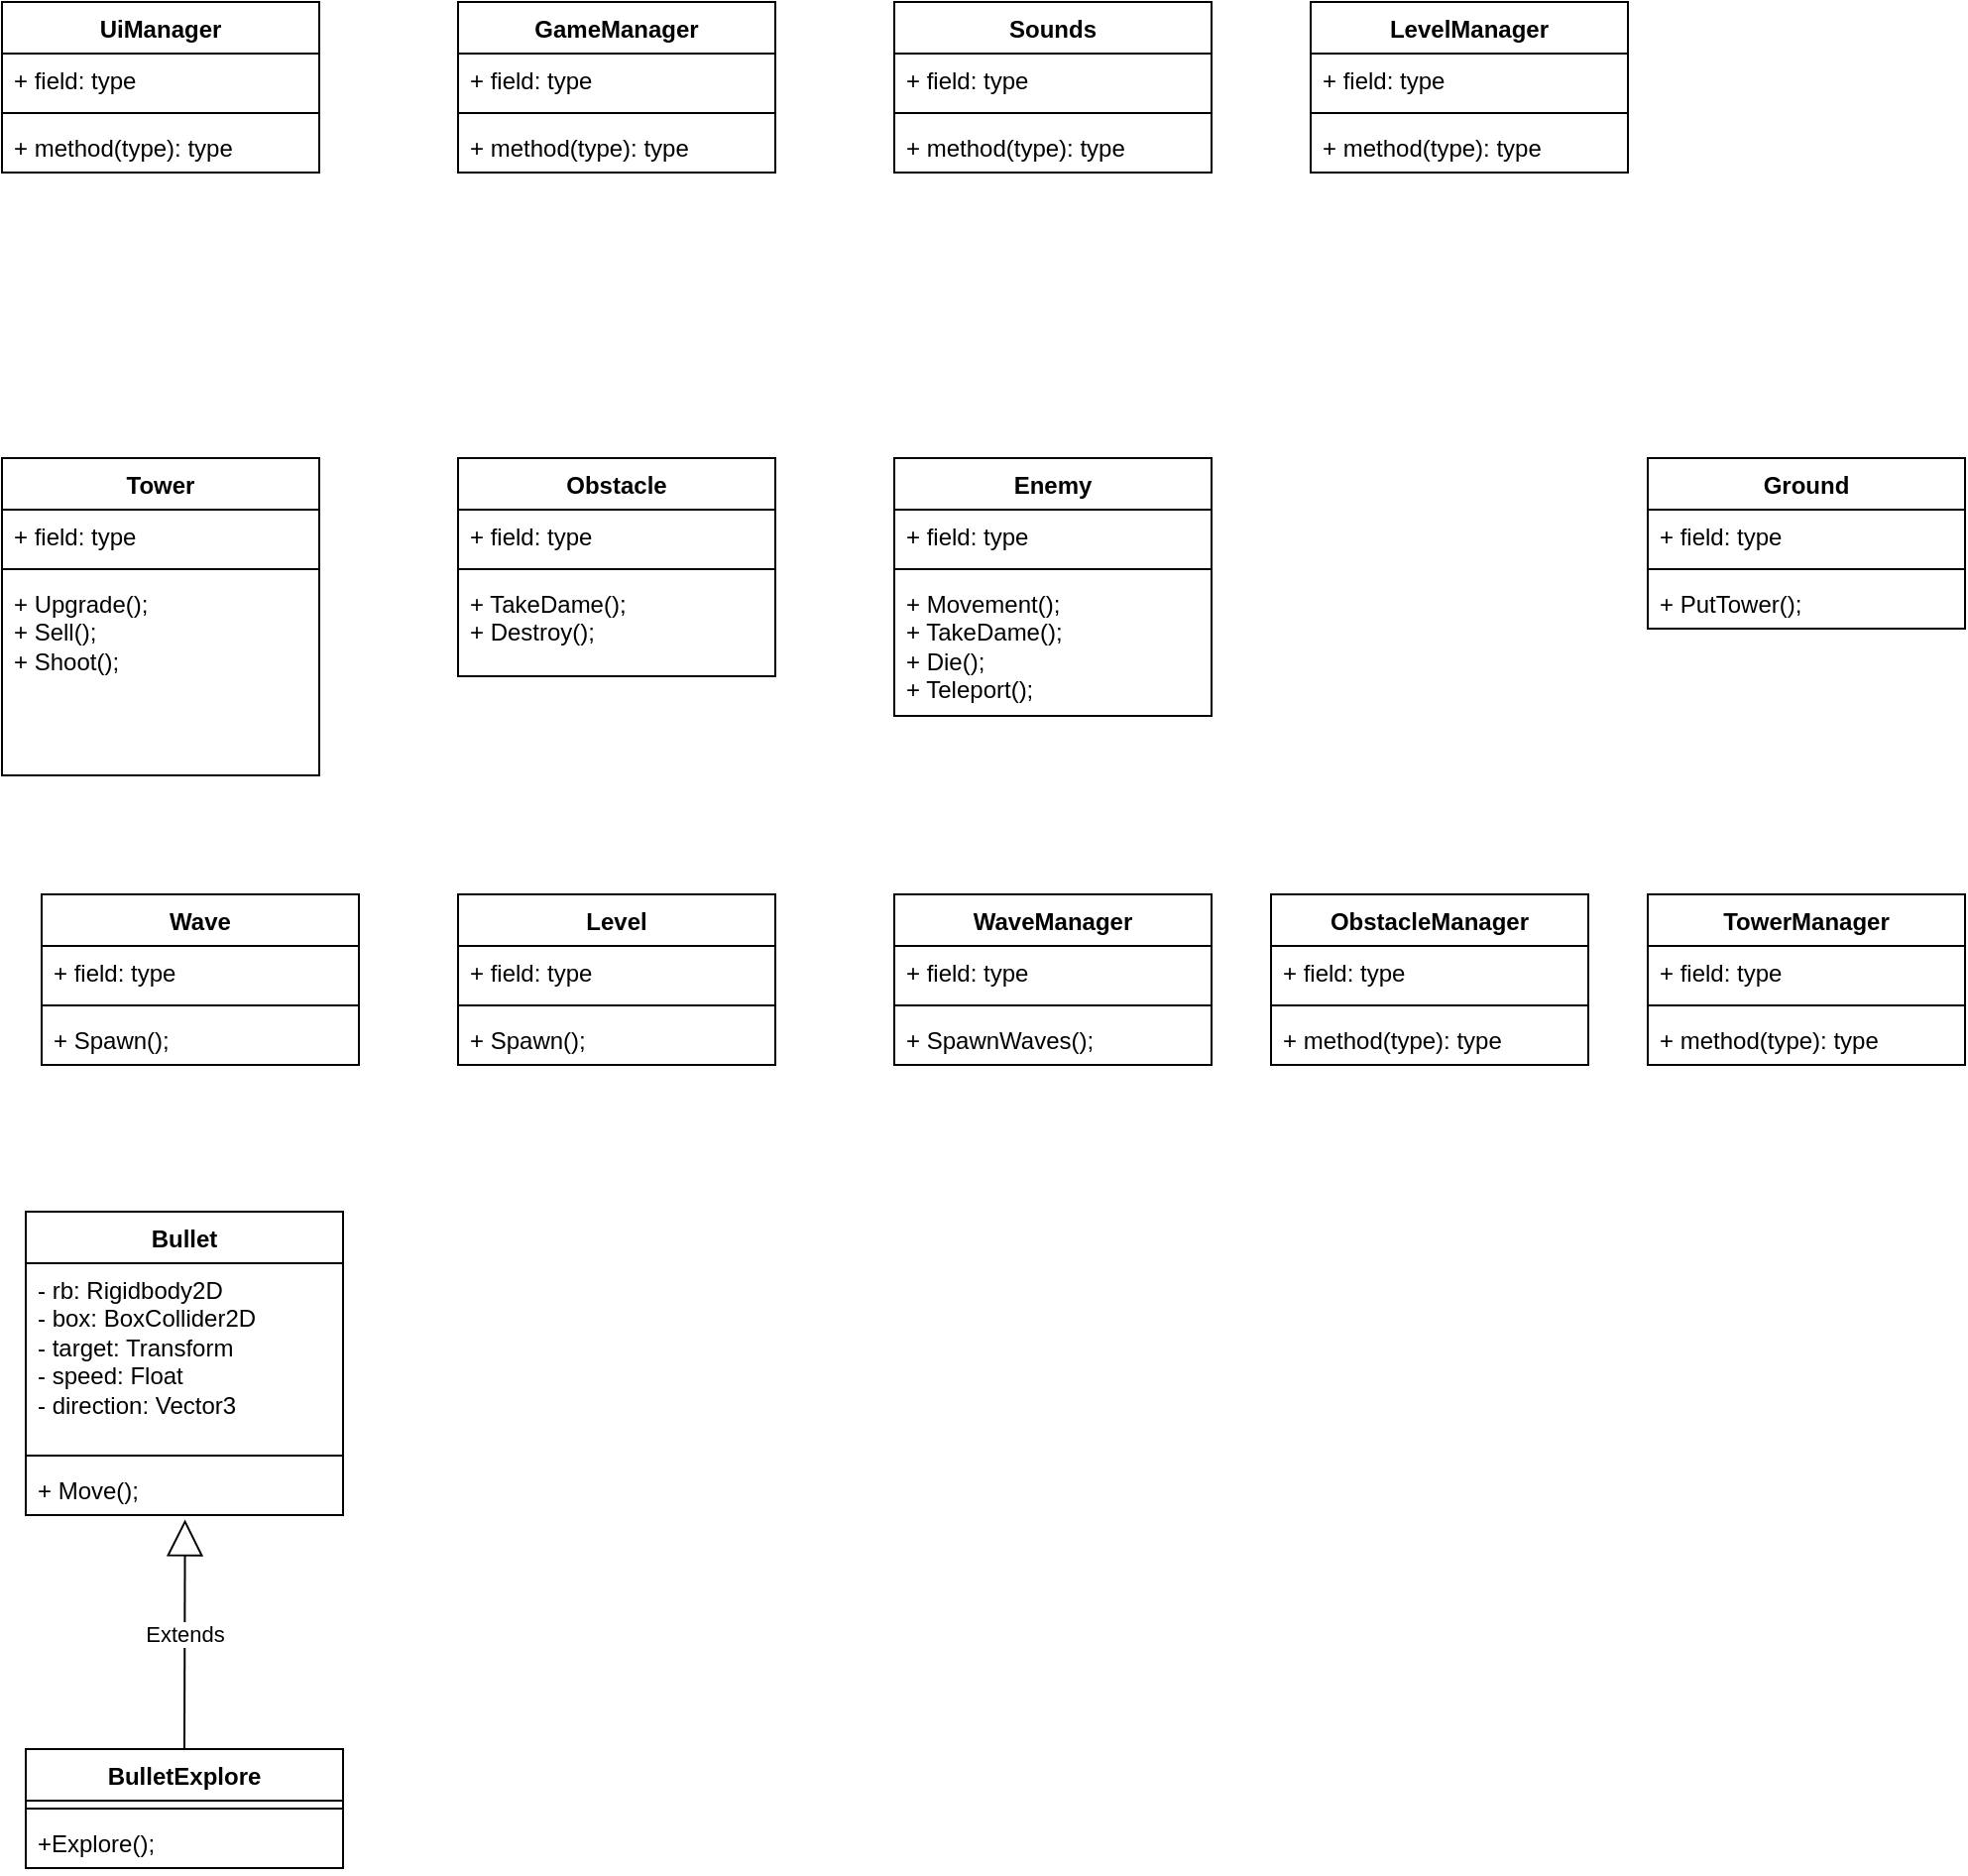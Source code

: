 <mxfile version="24.1.0" type="device">
  <diagram name="Page-1" id="a7904f86-f2b4-8e86-fa97-74104820619b">
    <mxGraphModel dx="1290" dy="629" grid="0" gridSize="10" guides="1" tooltips="1" connect="1" arrows="1" fold="1" page="0" pageScale="1" pageWidth="1100" pageHeight="850" background="none" math="0" shadow="0">
      <root>
        <mxCell id="0" />
        <mxCell id="1" parent="0" />
        <mxCell id="axFNZj79G1-fZS_N3D02-1" value="Tower" style="swimlane;fontStyle=1;align=center;verticalAlign=top;childLayout=stackLayout;horizontal=1;startSize=26;horizontalStack=0;resizeParent=1;resizeParentMax=0;resizeLast=0;collapsible=1;marginBottom=0;whiteSpace=wrap;html=1;" parent="1" vertex="1">
          <mxGeometry x="40" y="300" width="160" height="160" as="geometry" />
        </mxCell>
        <mxCell id="axFNZj79G1-fZS_N3D02-2" value="+ field: type" style="text;strokeColor=none;fillColor=none;align=left;verticalAlign=top;spacingLeft=4;spacingRight=4;overflow=hidden;rotatable=0;points=[[0,0.5],[1,0.5]];portConstraint=eastwest;whiteSpace=wrap;html=1;" parent="axFNZj79G1-fZS_N3D02-1" vertex="1">
          <mxGeometry y="26" width="160" height="26" as="geometry" />
        </mxCell>
        <mxCell id="axFNZj79G1-fZS_N3D02-3" value="" style="line;strokeWidth=1;fillColor=none;align=left;verticalAlign=middle;spacingTop=-1;spacingLeft=3;spacingRight=3;rotatable=0;labelPosition=right;points=[];portConstraint=eastwest;strokeColor=inherit;" parent="axFNZj79G1-fZS_N3D02-1" vertex="1">
          <mxGeometry y="52" width="160" height="8" as="geometry" />
        </mxCell>
        <mxCell id="axFNZj79G1-fZS_N3D02-4" value="+ Upgrade();&lt;br&gt;+ Sell();&lt;br&gt;+ Shoot();" style="text;strokeColor=none;fillColor=none;align=left;verticalAlign=top;spacingLeft=4;spacingRight=4;overflow=hidden;rotatable=0;points=[[0,0.5],[1,0.5]];portConstraint=eastwest;whiteSpace=wrap;html=1;" parent="axFNZj79G1-fZS_N3D02-1" vertex="1">
          <mxGeometry y="60" width="160" height="100" as="geometry" />
        </mxCell>
        <mxCell id="axFNZj79G1-fZS_N3D02-6" value="Obstacle" style="swimlane;fontStyle=1;align=center;verticalAlign=top;childLayout=stackLayout;horizontal=1;startSize=26;horizontalStack=0;resizeParent=1;resizeParentMax=0;resizeLast=0;collapsible=1;marginBottom=0;whiteSpace=wrap;html=1;" parent="1" vertex="1">
          <mxGeometry x="270" y="300" width="160" height="110" as="geometry" />
        </mxCell>
        <mxCell id="axFNZj79G1-fZS_N3D02-7" value="+ field: type" style="text;strokeColor=none;fillColor=none;align=left;verticalAlign=top;spacingLeft=4;spacingRight=4;overflow=hidden;rotatable=0;points=[[0,0.5],[1,0.5]];portConstraint=eastwest;whiteSpace=wrap;html=1;" parent="axFNZj79G1-fZS_N3D02-6" vertex="1">
          <mxGeometry y="26" width="160" height="26" as="geometry" />
        </mxCell>
        <mxCell id="axFNZj79G1-fZS_N3D02-8" value="" style="line;strokeWidth=1;fillColor=none;align=left;verticalAlign=middle;spacingTop=-1;spacingLeft=3;spacingRight=3;rotatable=0;labelPosition=right;points=[];portConstraint=eastwest;strokeColor=inherit;" parent="axFNZj79G1-fZS_N3D02-6" vertex="1">
          <mxGeometry y="52" width="160" height="8" as="geometry" />
        </mxCell>
        <mxCell id="axFNZj79G1-fZS_N3D02-9" value="+ TakeDame();&lt;br&gt;+ Destroy();" style="text;strokeColor=none;fillColor=none;align=left;verticalAlign=top;spacingLeft=4;spacingRight=4;overflow=hidden;rotatable=0;points=[[0,0.5],[1,0.5]];portConstraint=eastwest;whiteSpace=wrap;html=1;" parent="axFNZj79G1-fZS_N3D02-6" vertex="1">
          <mxGeometry y="60" width="160" height="50" as="geometry" />
        </mxCell>
        <mxCell id="axFNZj79G1-fZS_N3D02-10" value="Sounds" style="swimlane;fontStyle=1;align=center;verticalAlign=top;childLayout=stackLayout;horizontal=1;startSize=26;horizontalStack=0;resizeParent=1;resizeParentMax=0;resizeLast=0;collapsible=1;marginBottom=0;whiteSpace=wrap;html=1;" parent="1" vertex="1">
          <mxGeometry x="490" y="70" width="160" height="86" as="geometry" />
        </mxCell>
        <mxCell id="axFNZj79G1-fZS_N3D02-11" value="+ field: type" style="text;strokeColor=none;fillColor=none;align=left;verticalAlign=top;spacingLeft=4;spacingRight=4;overflow=hidden;rotatable=0;points=[[0,0.5],[1,0.5]];portConstraint=eastwest;whiteSpace=wrap;html=1;" parent="axFNZj79G1-fZS_N3D02-10" vertex="1">
          <mxGeometry y="26" width="160" height="26" as="geometry" />
        </mxCell>
        <mxCell id="axFNZj79G1-fZS_N3D02-12" value="" style="line;strokeWidth=1;fillColor=none;align=left;verticalAlign=middle;spacingTop=-1;spacingLeft=3;spacingRight=3;rotatable=0;labelPosition=right;points=[];portConstraint=eastwest;strokeColor=inherit;" parent="axFNZj79G1-fZS_N3D02-10" vertex="1">
          <mxGeometry y="52" width="160" height="8" as="geometry" />
        </mxCell>
        <mxCell id="axFNZj79G1-fZS_N3D02-13" value="+ method(type): type" style="text;strokeColor=none;fillColor=none;align=left;verticalAlign=top;spacingLeft=4;spacingRight=4;overflow=hidden;rotatable=0;points=[[0,0.5],[1,0.5]];portConstraint=eastwest;whiteSpace=wrap;html=1;" parent="axFNZj79G1-fZS_N3D02-10" vertex="1">
          <mxGeometry y="60" width="160" height="26" as="geometry" />
        </mxCell>
        <mxCell id="axFNZj79G1-fZS_N3D02-14" value="UiManager" style="swimlane;fontStyle=1;align=center;verticalAlign=top;childLayout=stackLayout;horizontal=1;startSize=26;horizontalStack=0;resizeParent=1;resizeParentMax=0;resizeLast=0;collapsible=1;marginBottom=0;whiteSpace=wrap;html=1;" parent="1" vertex="1">
          <mxGeometry x="40" y="70" width="160" height="86" as="geometry" />
        </mxCell>
        <mxCell id="axFNZj79G1-fZS_N3D02-15" value="+ field: type" style="text;strokeColor=none;fillColor=none;align=left;verticalAlign=top;spacingLeft=4;spacingRight=4;overflow=hidden;rotatable=0;points=[[0,0.5],[1,0.5]];portConstraint=eastwest;whiteSpace=wrap;html=1;" parent="axFNZj79G1-fZS_N3D02-14" vertex="1">
          <mxGeometry y="26" width="160" height="26" as="geometry" />
        </mxCell>
        <mxCell id="axFNZj79G1-fZS_N3D02-16" value="" style="line;strokeWidth=1;fillColor=none;align=left;verticalAlign=middle;spacingTop=-1;spacingLeft=3;spacingRight=3;rotatable=0;labelPosition=right;points=[];portConstraint=eastwest;strokeColor=inherit;" parent="axFNZj79G1-fZS_N3D02-14" vertex="1">
          <mxGeometry y="52" width="160" height="8" as="geometry" />
        </mxCell>
        <mxCell id="axFNZj79G1-fZS_N3D02-17" value="+ method(type): type" style="text;strokeColor=none;fillColor=none;align=left;verticalAlign=top;spacingLeft=4;spacingRight=4;overflow=hidden;rotatable=0;points=[[0,0.5],[1,0.5]];portConstraint=eastwest;whiteSpace=wrap;html=1;" parent="axFNZj79G1-fZS_N3D02-14" vertex="1">
          <mxGeometry y="60" width="160" height="26" as="geometry" />
        </mxCell>
        <mxCell id="axFNZj79G1-fZS_N3D02-18" value="GameManager" style="swimlane;fontStyle=1;align=center;verticalAlign=top;childLayout=stackLayout;horizontal=1;startSize=26;horizontalStack=0;resizeParent=1;resizeParentMax=0;resizeLast=0;collapsible=1;marginBottom=0;whiteSpace=wrap;html=1;" parent="1" vertex="1">
          <mxGeometry x="270" y="70" width="160" height="86" as="geometry" />
        </mxCell>
        <mxCell id="axFNZj79G1-fZS_N3D02-19" value="+ field: type" style="text;strokeColor=none;fillColor=none;align=left;verticalAlign=top;spacingLeft=4;spacingRight=4;overflow=hidden;rotatable=0;points=[[0,0.5],[1,0.5]];portConstraint=eastwest;whiteSpace=wrap;html=1;" parent="axFNZj79G1-fZS_N3D02-18" vertex="1">
          <mxGeometry y="26" width="160" height="26" as="geometry" />
        </mxCell>
        <mxCell id="axFNZj79G1-fZS_N3D02-20" value="" style="line;strokeWidth=1;fillColor=none;align=left;verticalAlign=middle;spacingTop=-1;spacingLeft=3;spacingRight=3;rotatable=0;labelPosition=right;points=[];portConstraint=eastwest;strokeColor=inherit;" parent="axFNZj79G1-fZS_N3D02-18" vertex="1">
          <mxGeometry y="52" width="160" height="8" as="geometry" />
        </mxCell>
        <mxCell id="axFNZj79G1-fZS_N3D02-21" value="+ method(type): type" style="text;strokeColor=none;fillColor=none;align=left;verticalAlign=top;spacingLeft=4;spacingRight=4;overflow=hidden;rotatable=0;points=[[0,0.5],[1,0.5]];portConstraint=eastwest;whiteSpace=wrap;html=1;" parent="axFNZj79G1-fZS_N3D02-18" vertex="1">
          <mxGeometry y="60" width="160" height="26" as="geometry" />
        </mxCell>
        <mxCell id="axFNZj79G1-fZS_N3D02-22" value="Enemy" style="swimlane;fontStyle=1;align=center;verticalAlign=top;childLayout=stackLayout;horizontal=1;startSize=26;horizontalStack=0;resizeParent=1;resizeParentMax=0;resizeLast=0;collapsible=1;marginBottom=0;whiteSpace=wrap;html=1;" parent="1" vertex="1">
          <mxGeometry x="490" y="300" width="160" height="130" as="geometry" />
        </mxCell>
        <mxCell id="axFNZj79G1-fZS_N3D02-23" value="+ field: type" style="text;strokeColor=none;fillColor=none;align=left;verticalAlign=top;spacingLeft=4;spacingRight=4;overflow=hidden;rotatable=0;points=[[0,0.5],[1,0.5]];portConstraint=eastwest;whiteSpace=wrap;html=1;" parent="axFNZj79G1-fZS_N3D02-22" vertex="1">
          <mxGeometry y="26" width="160" height="26" as="geometry" />
        </mxCell>
        <mxCell id="axFNZj79G1-fZS_N3D02-24" value="" style="line;strokeWidth=1;fillColor=none;align=left;verticalAlign=middle;spacingTop=-1;spacingLeft=3;spacingRight=3;rotatable=0;labelPosition=right;points=[];portConstraint=eastwest;strokeColor=inherit;" parent="axFNZj79G1-fZS_N3D02-22" vertex="1">
          <mxGeometry y="52" width="160" height="8" as="geometry" />
        </mxCell>
        <mxCell id="axFNZj79G1-fZS_N3D02-25" value="+ Movement();&lt;br&gt;+ TakeDame();&lt;br&gt;+ Die();&lt;br&gt;+ Teleport();" style="text;strokeColor=none;fillColor=none;align=left;verticalAlign=top;spacingLeft=4;spacingRight=4;overflow=hidden;rotatable=0;points=[[0,0.5],[1,0.5]];portConstraint=eastwest;whiteSpace=wrap;html=1;" parent="axFNZj79G1-fZS_N3D02-22" vertex="1">
          <mxGeometry y="60" width="160" height="70" as="geometry" />
        </mxCell>
        <mxCell id="axFNZj79G1-fZS_N3D02-27" value="LevelManager" style="swimlane;fontStyle=1;align=center;verticalAlign=top;childLayout=stackLayout;horizontal=1;startSize=26;horizontalStack=0;resizeParent=1;resizeParentMax=0;resizeLast=0;collapsible=1;marginBottom=0;whiteSpace=wrap;html=1;" parent="1" vertex="1">
          <mxGeometry x="700" y="70" width="160" height="86" as="geometry" />
        </mxCell>
        <mxCell id="axFNZj79G1-fZS_N3D02-28" value="+ field: type" style="text;strokeColor=none;fillColor=none;align=left;verticalAlign=top;spacingLeft=4;spacingRight=4;overflow=hidden;rotatable=0;points=[[0,0.5],[1,0.5]];portConstraint=eastwest;whiteSpace=wrap;html=1;" parent="axFNZj79G1-fZS_N3D02-27" vertex="1">
          <mxGeometry y="26" width="160" height="26" as="geometry" />
        </mxCell>
        <mxCell id="axFNZj79G1-fZS_N3D02-29" value="" style="line;strokeWidth=1;fillColor=none;align=left;verticalAlign=middle;spacingTop=-1;spacingLeft=3;spacingRight=3;rotatable=0;labelPosition=right;points=[];portConstraint=eastwest;strokeColor=inherit;" parent="axFNZj79G1-fZS_N3D02-27" vertex="1">
          <mxGeometry y="52" width="160" height="8" as="geometry" />
        </mxCell>
        <mxCell id="axFNZj79G1-fZS_N3D02-30" value="+ method(type): type" style="text;strokeColor=none;fillColor=none;align=left;verticalAlign=top;spacingLeft=4;spacingRight=4;overflow=hidden;rotatable=0;points=[[0,0.5],[1,0.5]];portConstraint=eastwest;whiteSpace=wrap;html=1;" parent="axFNZj79G1-fZS_N3D02-27" vertex="1">
          <mxGeometry y="60" width="160" height="26" as="geometry" />
        </mxCell>
        <mxCell id="axFNZj79G1-fZS_N3D02-31" value="Bullet" style="swimlane;fontStyle=1;align=center;verticalAlign=top;childLayout=stackLayout;horizontal=1;startSize=26;horizontalStack=0;resizeParent=1;resizeParentMax=0;resizeLast=0;collapsible=1;marginBottom=0;whiteSpace=wrap;html=1;fillColor=default;strokeColor=default;swimlaneLine=1;rounded=0;" parent="1" vertex="1">
          <mxGeometry x="52" y="680" width="160" height="153" as="geometry" />
        </mxCell>
        <mxCell id="axFNZj79G1-fZS_N3D02-32" value="- rb: Rigidbody2D&lt;div&gt;- box: BoxCollider2D&lt;br&gt;&lt;div&gt;- target: Transform&lt;/div&gt;&lt;div&gt;- speed: Float&lt;/div&gt;&lt;/div&gt;&lt;div&gt;- direction: Vector3&lt;/div&gt;" style="text;strokeColor=none;fillColor=none;align=left;verticalAlign=top;spacingLeft=4;spacingRight=4;overflow=hidden;rotatable=0;points=[[0,0.5],[1,0.5]];portConstraint=eastwest;whiteSpace=wrap;html=1;" parent="axFNZj79G1-fZS_N3D02-31" vertex="1">
          <mxGeometry y="26" width="160" height="93" as="geometry" />
        </mxCell>
        <mxCell id="axFNZj79G1-fZS_N3D02-33" value="" style="line;strokeWidth=1;fillColor=none;align=left;verticalAlign=middle;spacingTop=-1;spacingLeft=3;spacingRight=3;rotatable=0;labelPosition=right;points=[];portConstraint=eastwest;strokeColor=inherit;" parent="axFNZj79G1-fZS_N3D02-31" vertex="1">
          <mxGeometry y="119" width="160" height="8" as="geometry" />
        </mxCell>
        <mxCell id="axFNZj79G1-fZS_N3D02-34" value="+ Move();" style="text;strokeColor=none;fillColor=none;align=left;verticalAlign=top;spacingLeft=4;spacingRight=4;overflow=hidden;rotatable=0;points=[[0,0.5],[1,0.5]];portConstraint=eastwest;whiteSpace=wrap;html=1;" parent="axFNZj79G1-fZS_N3D02-31" vertex="1">
          <mxGeometry y="127" width="160" height="26" as="geometry" />
        </mxCell>
        <mxCell id="axFNZj79G1-fZS_N3D02-35" value="TowerManager" style="swimlane;fontStyle=1;align=center;verticalAlign=top;childLayout=stackLayout;horizontal=1;startSize=26;horizontalStack=0;resizeParent=1;resizeParentMax=0;resizeLast=0;collapsible=1;marginBottom=0;whiteSpace=wrap;html=1;" parent="1" vertex="1">
          <mxGeometry x="870" y="520" width="160" height="86" as="geometry" />
        </mxCell>
        <mxCell id="axFNZj79G1-fZS_N3D02-36" value="+ field: type" style="text;strokeColor=none;fillColor=none;align=left;verticalAlign=top;spacingLeft=4;spacingRight=4;overflow=hidden;rotatable=0;points=[[0,0.5],[1,0.5]];portConstraint=eastwest;whiteSpace=wrap;html=1;" parent="axFNZj79G1-fZS_N3D02-35" vertex="1">
          <mxGeometry y="26" width="160" height="26" as="geometry" />
        </mxCell>
        <mxCell id="axFNZj79G1-fZS_N3D02-37" value="" style="line;strokeWidth=1;fillColor=none;align=left;verticalAlign=middle;spacingTop=-1;spacingLeft=3;spacingRight=3;rotatable=0;labelPosition=right;points=[];portConstraint=eastwest;strokeColor=inherit;" parent="axFNZj79G1-fZS_N3D02-35" vertex="1">
          <mxGeometry y="52" width="160" height="8" as="geometry" />
        </mxCell>
        <mxCell id="axFNZj79G1-fZS_N3D02-38" value="+ method(type): type" style="text;strokeColor=none;fillColor=none;align=left;verticalAlign=top;spacingLeft=4;spacingRight=4;overflow=hidden;rotatable=0;points=[[0,0.5],[1,0.5]];portConstraint=eastwest;whiteSpace=wrap;html=1;" parent="axFNZj79G1-fZS_N3D02-35" vertex="1">
          <mxGeometry y="60" width="160" height="26" as="geometry" />
        </mxCell>
        <mxCell id="axFNZj79G1-fZS_N3D02-39" value="ObstacleManager" style="swimlane;fontStyle=1;align=center;verticalAlign=top;childLayout=stackLayout;horizontal=1;startSize=26;horizontalStack=0;resizeParent=1;resizeParentMax=0;resizeLast=0;collapsible=1;marginBottom=0;whiteSpace=wrap;html=1;" parent="1" vertex="1">
          <mxGeometry x="680" y="520" width="160" height="86" as="geometry" />
        </mxCell>
        <mxCell id="axFNZj79G1-fZS_N3D02-40" value="+ field: type" style="text;strokeColor=none;fillColor=none;align=left;verticalAlign=top;spacingLeft=4;spacingRight=4;overflow=hidden;rotatable=0;points=[[0,0.5],[1,0.5]];portConstraint=eastwest;whiteSpace=wrap;html=1;" parent="axFNZj79G1-fZS_N3D02-39" vertex="1">
          <mxGeometry y="26" width="160" height="26" as="geometry" />
        </mxCell>
        <mxCell id="axFNZj79G1-fZS_N3D02-41" value="" style="line;strokeWidth=1;fillColor=none;align=left;verticalAlign=middle;spacingTop=-1;spacingLeft=3;spacingRight=3;rotatable=0;labelPosition=right;points=[];portConstraint=eastwest;strokeColor=inherit;" parent="axFNZj79G1-fZS_N3D02-39" vertex="1">
          <mxGeometry y="52" width="160" height="8" as="geometry" />
        </mxCell>
        <mxCell id="axFNZj79G1-fZS_N3D02-42" value="+ method(type): type" style="text;strokeColor=none;fillColor=none;align=left;verticalAlign=top;spacingLeft=4;spacingRight=4;overflow=hidden;rotatable=0;points=[[0,0.5],[1,0.5]];portConstraint=eastwest;whiteSpace=wrap;html=1;" parent="axFNZj79G1-fZS_N3D02-39" vertex="1">
          <mxGeometry y="60" width="160" height="26" as="geometry" />
        </mxCell>
        <mxCell id="axFNZj79G1-fZS_N3D02-43" value="Wave" style="swimlane;fontStyle=1;align=center;verticalAlign=top;childLayout=stackLayout;horizontal=1;startSize=26;horizontalStack=0;resizeParent=1;resizeParentMax=0;resizeLast=0;collapsible=1;marginBottom=0;whiteSpace=wrap;html=1;" parent="1" vertex="1">
          <mxGeometry x="60" y="520" width="160" height="86" as="geometry" />
        </mxCell>
        <mxCell id="axFNZj79G1-fZS_N3D02-44" value="+ field: type" style="text;strokeColor=none;fillColor=none;align=left;verticalAlign=top;spacingLeft=4;spacingRight=4;overflow=hidden;rotatable=0;points=[[0,0.5],[1,0.5]];portConstraint=eastwest;whiteSpace=wrap;html=1;" parent="axFNZj79G1-fZS_N3D02-43" vertex="1">
          <mxGeometry y="26" width="160" height="26" as="geometry" />
        </mxCell>
        <mxCell id="axFNZj79G1-fZS_N3D02-45" value="" style="line;strokeWidth=1;fillColor=none;align=left;verticalAlign=middle;spacingTop=-1;spacingLeft=3;spacingRight=3;rotatable=0;labelPosition=right;points=[];portConstraint=eastwest;strokeColor=inherit;" parent="axFNZj79G1-fZS_N3D02-43" vertex="1">
          <mxGeometry y="52" width="160" height="8" as="geometry" />
        </mxCell>
        <mxCell id="axFNZj79G1-fZS_N3D02-46" value="+ Spawn();" style="text;strokeColor=none;fillColor=none;align=left;verticalAlign=top;spacingLeft=4;spacingRight=4;overflow=hidden;rotatable=0;points=[[0,0.5],[1,0.5]];portConstraint=eastwest;whiteSpace=wrap;html=1;" parent="axFNZj79G1-fZS_N3D02-43" vertex="1">
          <mxGeometry y="60" width="160" height="26" as="geometry" />
        </mxCell>
        <mxCell id="axFNZj79G1-fZS_N3D02-47" value="WaveManager" style="swimlane;fontStyle=1;align=center;verticalAlign=top;childLayout=stackLayout;horizontal=1;startSize=26;horizontalStack=0;resizeParent=1;resizeParentMax=0;resizeLast=0;collapsible=1;marginBottom=0;whiteSpace=wrap;html=1;" parent="1" vertex="1">
          <mxGeometry x="490" y="520" width="160" height="86" as="geometry" />
        </mxCell>
        <mxCell id="axFNZj79G1-fZS_N3D02-48" value="+ field: type" style="text;strokeColor=none;fillColor=none;align=left;verticalAlign=top;spacingLeft=4;spacingRight=4;overflow=hidden;rotatable=0;points=[[0,0.5],[1,0.5]];portConstraint=eastwest;whiteSpace=wrap;html=1;" parent="axFNZj79G1-fZS_N3D02-47" vertex="1">
          <mxGeometry y="26" width="160" height="26" as="geometry" />
        </mxCell>
        <mxCell id="axFNZj79G1-fZS_N3D02-49" value="" style="line;strokeWidth=1;fillColor=none;align=left;verticalAlign=middle;spacingTop=-1;spacingLeft=3;spacingRight=3;rotatable=0;labelPosition=right;points=[];portConstraint=eastwest;strokeColor=inherit;" parent="axFNZj79G1-fZS_N3D02-47" vertex="1">
          <mxGeometry y="52" width="160" height="8" as="geometry" />
        </mxCell>
        <mxCell id="axFNZj79G1-fZS_N3D02-50" value="+ SpawnWaves();" style="text;strokeColor=none;fillColor=none;align=left;verticalAlign=top;spacingLeft=4;spacingRight=4;overflow=hidden;rotatable=0;points=[[0,0.5],[1,0.5]];portConstraint=eastwest;whiteSpace=wrap;html=1;" parent="axFNZj79G1-fZS_N3D02-47" vertex="1">
          <mxGeometry y="60" width="160" height="26" as="geometry" />
        </mxCell>
        <mxCell id="axFNZj79G1-fZS_N3D02-51" value="Ground" style="swimlane;fontStyle=1;align=center;verticalAlign=top;childLayout=stackLayout;horizontal=1;startSize=26;horizontalStack=0;resizeParent=1;resizeParentMax=0;resizeLast=0;collapsible=1;marginBottom=0;whiteSpace=wrap;html=1;" parent="1" vertex="1">
          <mxGeometry x="870" y="300" width="160" height="86" as="geometry" />
        </mxCell>
        <mxCell id="axFNZj79G1-fZS_N3D02-52" value="+ field: type" style="text;strokeColor=none;fillColor=none;align=left;verticalAlign=top;spacingLeft=4;spacingRight=4;overflow=hidden;rotatable=0;points=[[0,0.5],[1,0.5]];portConstraint=eastwest;whiteSpace=wrap;html=1;" parent="axFNZj79G1-fZS_N3D02-51" vertex="1">
          <mxGeometry y="26" width="160" height="26" as="geometry" />
        </mxCell>
        <mxCell id="axFNZj79G1-fZS_N3D02-53" value="" style="line;strokeWidth=1;fillColor=none;align=left;verticalAlign=middle;spacingTop=-1;spacingLeft=3;spacingRight=3;rotatable=0;labelPosition=right;points=[];portConstraint=eastwest;strokeColor=inherit;" parent="axFNZj79G1-fZS_N3D02-51" vertex="1">
          <mxGeometry y="52" width="160" height="8" as="geometry" />
        </mxCell>
        <mxCell id="axFNZj79G1-fZS_N3D02-54" value="+ PutTower();" style="text;strokeColor=none;fillColor=none;align=left;verticalAlign=top;spacingLeft=4;spacingRight=4;overflow=hidden;rotatable=0;points=[[0,0.5],[1,0.5]];portConstraint=eastwest;whiteSpace=wrap;html=1;" parent="axFNZj79G1-fZS_N3D02-51" vertex="1">
          <mxGeometry y="60" width="160" height="26" as="geometry" />
        </mxCell>
        <mxCell id="axFNZj79G1-fZS_N3D02-55" value="Level" style="swimlane;fontStyle=1;align=center;verticalAlign=top;childLayout=stackLayout;horizontal=1;startSize=26;horizontalStack=0;resizeParent=1;resizeParentMax=0;resizeLast=0;collapsible=1;marginBottom=0;whiteSpace=wrap;html=1;" parent="1" vertex="1">
          <mxGeometry x="270" y="520" width="160" height="86" as="geometry" />
        </mxCell>
        <mxCell id="axFNZj79G1-fZS_N3D02-56" value="+ field: type" style="text;strokeColor=none;fillColor=none;align=left;verticalAlign=top;spacingLeft=4;spacingRight=4;overflow=hidden;rotatable=0;points=[[0,0.5],[1,0.5]];portConstraint=eastwest;whiteSpace=wrap;html=1;" parent="axFNZj79G1-fZS_N3D02-55" vertex="1">
          <mxGeometry y="26" width="160" height="26" as="geometry" />
        </mxCell>
        <mxCell id="axFNZj79G1-fZS_N3D02-57" value="" style="line;strokeWidth=1;fillColor=none;align=left;verticalAlign=middle;spacingTop=-1;spacingLeft=3;spacingRight=3;rotatable=0;labelPosition=right;points=[];portConstraint=eastwest;strokeColor=inherit;" parent="axFNZj79G1-fZS_N3D02-55" vertex="1">
          <mxGeometry y="52" width="160" height="8" as="geometry" />
        </mxCell>
        <mxCell id="axFNZj79G1-fZS_N3D02-58" value="+ Spawn();" style="text;strokeColor=none;fillColor=none;align=left;verticalAlign=top;spacingLeft=4;spacingRight=4;overflow=hidden;rotatable=0;points=[[0,0.5],[1,0.5]];portConstraint=eastwest;whiteSpace=wrap;html=1;" parent="axFNZj79G1-fZS_N3D02-55" vertex="1">
          <mxGeometry y="60" width="160" height="26" as="geometry" />
        </mxCell>
        <mxCell id="r5soKPVJjN5LDsbO9a1q-1" value="BulletExplore" style="swimlane;fontStyle=1;align=center;verticalAlign=top;childLayout=stackLayout;horizontal=1;startSize=26;horizontalStack=0;resizeParent=1;resizeParentMax=0;resizeLast=0;collapsible=1;marginBottom=0;whiteSpace=wrap;html=1;fillColor=default;strokeColor=default;swimlaneLine=1;rounded=0;" vertex="1" parent="1">
          <mxGeometry x="52" y="951" width="160" height="60" as="geometry" />
        </mxCell>
        <mxCell id="r5soKPVJjN5LDsbO9a1q-3" value="" style="line;strokeWidth=1;fillColor=none;align=left;verticalAlign=middle;spacingTop=-1;spacingLeft=3;spacingRight=3;rotatable=0;labelPosition=right;points=[];portConstraint=eastwest;strokeColor=inherit;" vertex="1" parent="r5soKPVJjN5LDsbO9a1q-1">
          <mxGeometry y="26" width="160" height="8" as="geometry" />
        </mxCell>
        <mxCell id="r5soKPVJjN5LDsbO9a1q-4" value="+Explore();" style="text;strokeColor=none;fillColor=none;align=left;verticalAlign=top;spacingLeft=4;spacingRight=4;overflow=hidden;rotatable=0;points=[[0,0.5],[1,0.5]];portConstraint=eastwest;whiteSpace=wrap;html=1;" vertex="1" parent="r5soKPVJjN5LDsbO9a1q-1">
          <mxGeometry y="34" width="160" height="26" as="geometry" />
        </mxCell>
        <mxCell id="r5soKPVJjN5LDsbO9a1q-5" value="Extends" style="endArrow=block;endSize=16;endFill=0;html=1;rounded=0;entryX=0.502;entryY=1.085;entryDx=0;entryDy=0;exitX=0.5;exitY=0;exitDx=0;exitDy=0;entryPerimeter=0;" edge="1" parent="1" source="r5soKPVJjN5LDsbO9a1q-1" target="axFNZj79G1-fZS_N3D02-34">
          <mxGeometry width="160" relative="1" as="geometry">
            <mxPoint x="280" y="796" as="sourcePoint" />
            <mxPoint x="440" y="796" as="targetPoint" />
            <Array as="points" />
          </mxGeometry>
        </mxCell>
      </root>
    </mxGraphModel>
  </diagram>
</mxfile>
